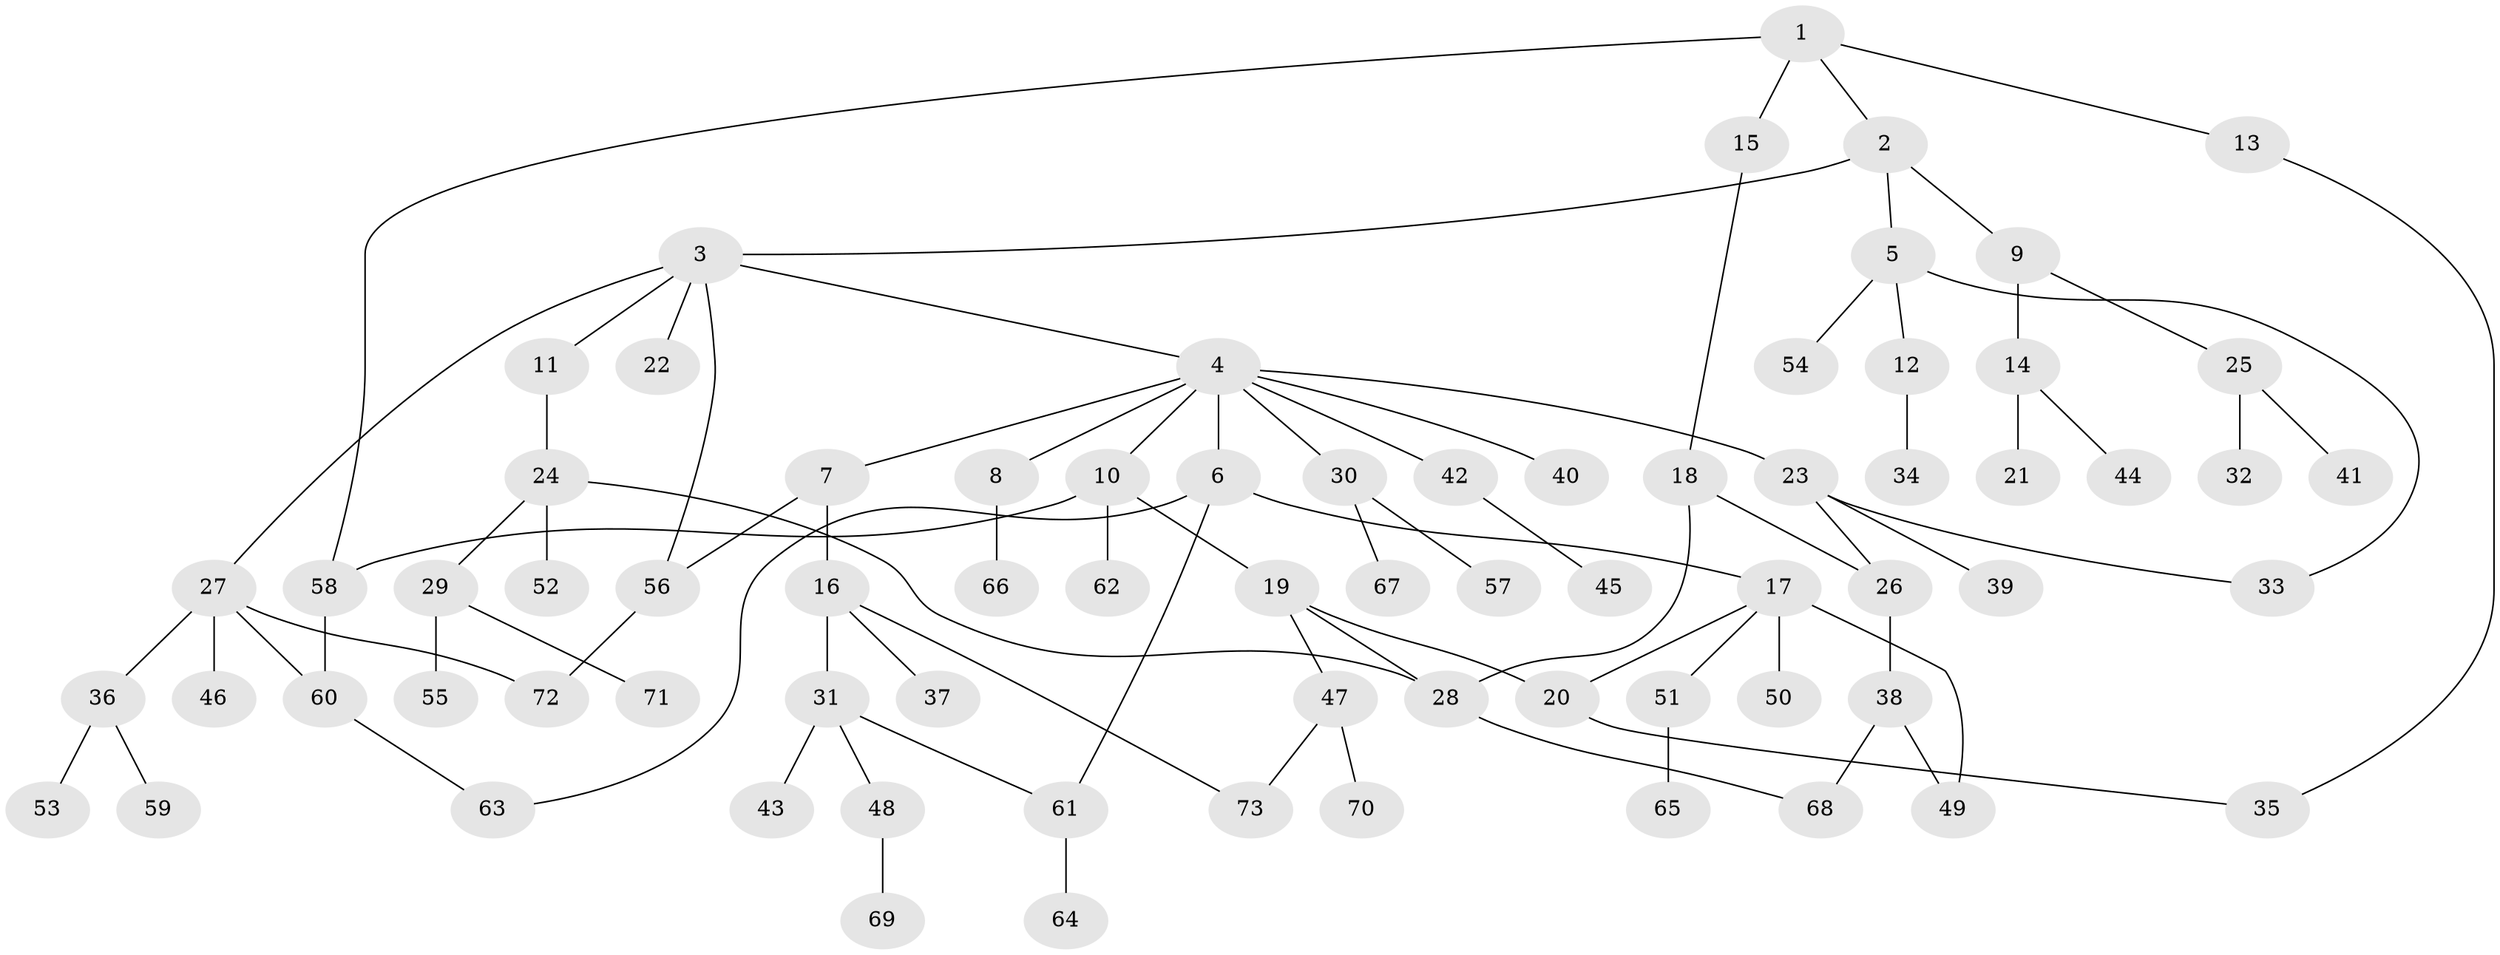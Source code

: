 // coarse degree distribution, {4: 0.2127659574468085, 8: 0.02127659574468085, 9: 0.02127659574468085, 3: 0.1276595744680851, 1: 0.40425531914893614, 2: 0.1702127659574468, 6: 0.0425531914893617}
// Generated by graph-tools (version 1.1) at 2025/51/02/27/25 19:51:37]
// undirected, 73 vertices, 87 edges
graph export_dot {
graph [start="1"]
  node [color=gray90,style=filled];
  1;
  2;
  3;
  4;
  5;
  6;
  7;
  8;
  9;
  10;
  11;
  12;
  13;
  14;
  15;
  16;
  17;
  18;
  19;
  20;
  21;
  22;
  23;
  24;
  25;
  26;
  27;
  28;
  29;
  30;
  31;
  32;
  33;
  34;
  35;
  36;
  37;
  38;
  39;
  40;
  41;
  42;
  43;
  44;
  45;
  46;
  47;
  48;
  49;
  50;
  51;
  52;
  53;
  54;
  55;
  56;
  57;
  58;
  59;
  60;
  61;
  62;
  63;
  64;
  65;
  66;
  67;
  68;
  69;
  70;
  71;
  72;
  73;
  1 -- 2;
  1 -- 13;
  1 -- 15;
  1 -- 58;
  2 -- 3;
  2 -- 5;
  2 -- 9;
  3 -- 4;
  3 -- 11;
  3 -- 22;
  3 -- 27;
  3 -- 56;
  4 -- 6;
  4 -- 7;
  4 -- 8;
  4 -- 10;
  4 -- 23;
  4 -- 30;
  4 -- 40;
  4 -- 42;
  5 -- 12;
  5 -- 54;
  5 -- 33;
  6 -- 17;
  6 -- 63;
  6 -- 61;
  7 -- 16;
  7 -- 56;
  8 -- 66;
  9 -- 14;
  9 -- 25;
  10 -- 19;
  10 -- 58;
  10 -- 62;
  11 -- 24;
  12 -- 34;
  13 -- 35;
  14 -- 21;
  14 -- 44;
  15 -- 18;
  16 -- 31;
  16 -- 37;
  16 -- 73;
  17 -- 50;
  17 -- 51;
  17 -- 20;
  17 -- 49;
  18 -- 26;
  18 -- 28;
  19 -- 20;
  19 -- 28;
  19 -- 47;
  20 -- 35;
  23 -- 33;
  23 -- 39;
  23 -- 26;
  24 -- 29;
  24 -- 52;
  24 -- 28;
  25 -- 32;
  25 -- 41;
  26 -- 38;
  27 -- 36;
  27 -- 46;
  27 -- 72;
  27 -- 60;
  28 -- 68;
  29 -- 55;
  29 -- 71;
  30 -- 57;
  30 -- 67;
  31 -- 43;
  31 -- 48;
  31 -- 61;
  36 -- 53;
  36 -- 59;
  38 -- 49;
  38 -- 68;
  42 -- 45;
  47 -- 70;
  47 -- 73;
  48 -- 69;
  51 -- 65;
  56 -- 72;
  58 -- 60;
  60 -- 63;
  61 -- 64;
}
